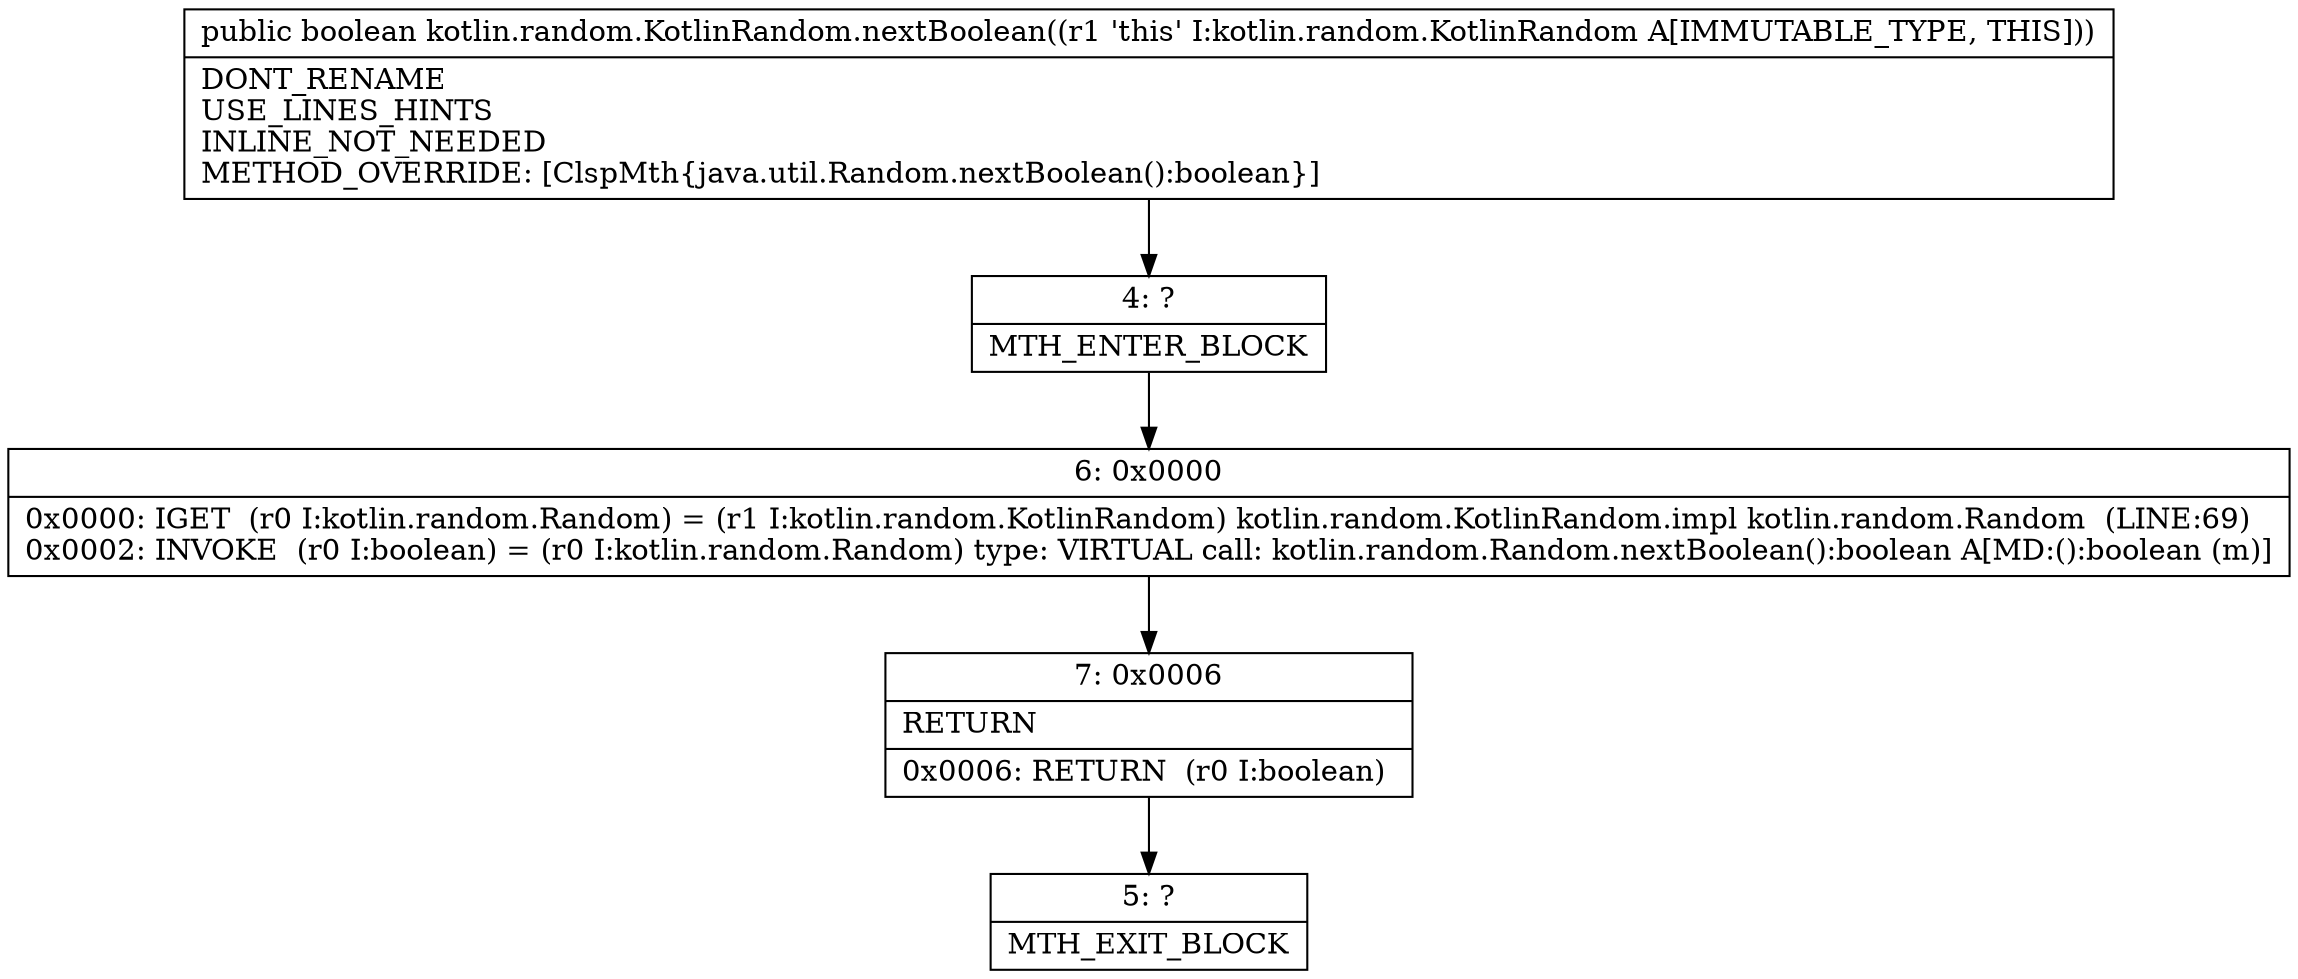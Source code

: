 digraph "CFG forkotlin.random.KotlinRandom.nextBoolean()Z" {
Node_4 [shape=record,label="{4\:\ ?|MTH_ENTER_BLOCK\l}"];
Node_6 [shape=record,label="{6\:\ 0x0000|0x0000: IGET  (r0 I:kotlin.random.Random) = (r1 I:kotlin.random.KotlinRandom) kotlin.random.KotlinRandom.impl kotlin.random.Random  (LINE:69)\l0x0002: INVOKE  (r0 I:boolean) = (r0 I:kotlin.random.Random) type: VIRTUAL call: kotlin.random.Random.nextBoolean():boolean A[MD:():boolean (m)]\l}"];
Node_7 [shape=record,label="{7\:\ 0x0006|RETURN\l|0x0006: RETURN  (r0 I:boolean) \l}"];
Node_5 [shape=record,label="{5\:\ ?|MTH_EXIT_BLOCK\l}"];
MethodNode[shape=record,label="{public boolean kotlin.random.KotlinRandom.nextBoolean((r1 'this' I:kotlin.random.KotlinRandom A[IMMUTABLE_TYPE, THIS]))  | DONT_RENAME\lUSE_LINES_HINTS\lINLINE_NOT_NEEDED\lMETHOD_OVERRIDE: [ClspMth\{java.util.Random.nextBoolean():boolean\}]\l}"];
MethodNode -> Node_4;Node_4 -> Node_6;
Node_6 -> Node_7;
Node_7 -> Node_5;
}

